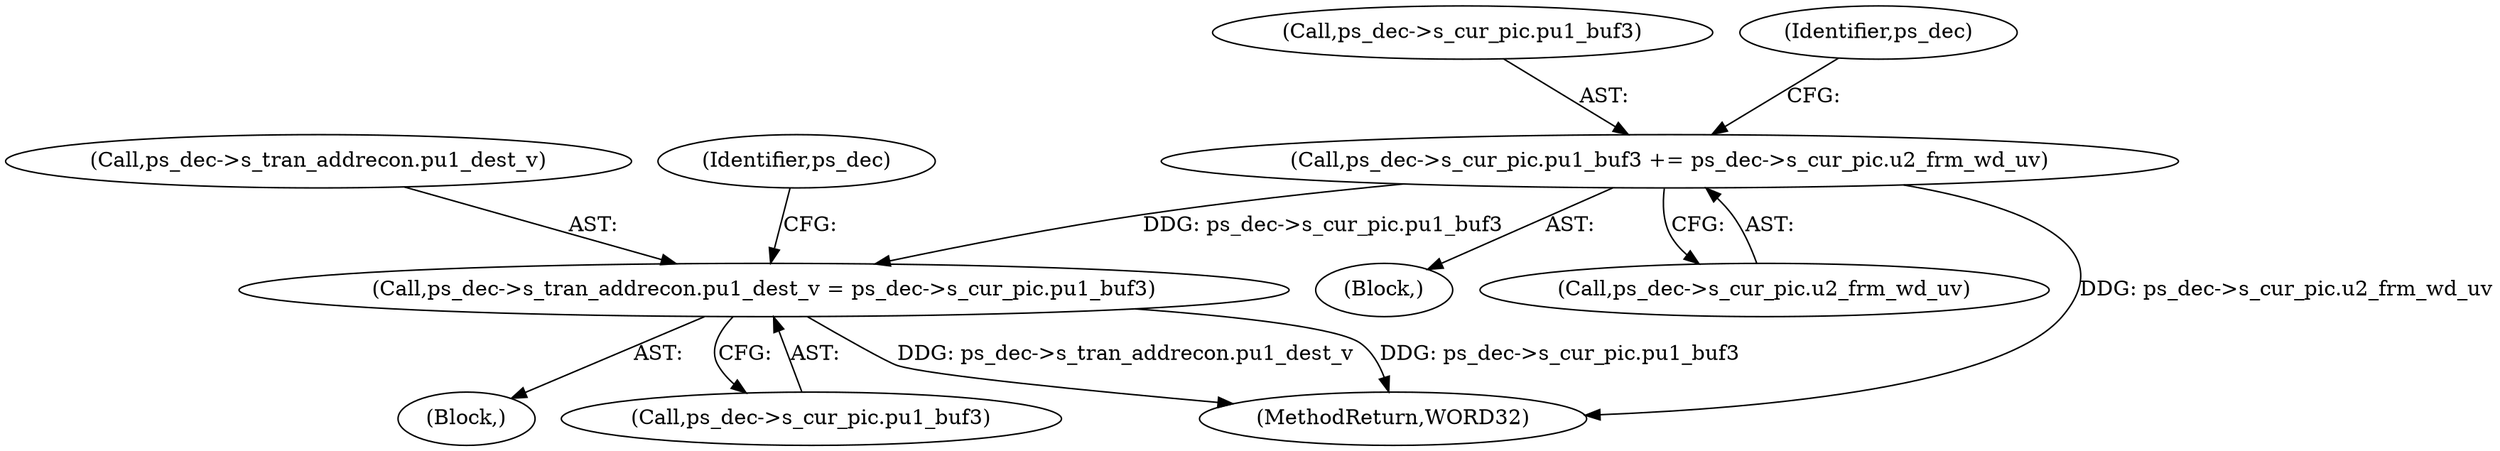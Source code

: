 digraph "0_Android_e629194c62a9a129ce378e08cb1059a8a53f1795_2@pointer" {
"1001232" [label="(Call,ps_dec->s_cur_pic.pu1_buf3 += ps_dec->s_cur_pic.u2_frm_wd_uv)"];
"1001716" [label="(Call,ps_dec->s_tran_addrecon.pu1_dest_v = ps_dec->s_cur_pic.pu1_buf3)"];
"1002052" [label="(MethodReturn,WORD32)"];
"1001717" [label="(Call,ps_dec->s_tran_addrecon.pu1_dest_v)"];
"1001232" [label="(Call,ps_dec->s_cur_pic.pu1_buf3 += ps_dec->s_cur_pic.u2_frm_wd_uv)"];
"1001635" [label="(Block,)"];
"1001206" [label="(Block,)"];
"1001238" [label="(Call,ps_dec->s_cur_pic.u2_frm_wd_uv)"];
"1001233" [label="(Call,ps_dec->s_cur_pic.pu1_buf3)"];
"1001716" [label="(Call,ps_dec->s_tran_addrecon.pu1_dest_v = ps_dec->s_cur_pic.pu1_buf3)"];
"1001722" [label="(Call,ps_dec->s_cur_pic.pu1_buf3)"];
"1001730" [label="(Identifier,ps_dec)"];
"1001246" [label="(Identifier,ps_dec)"];
"1001232" -> "1001206"  [label="AST: "];
"1001232" -> "1001238"  [label="CFG: "];
"1001233" -> "1001232"  [label="AST: "];
"1001238" -> "1001232"  [label="AST: "];
"1001246" -> "1001232"  [label="CFG: "];
"1001232" -> "1002052"  [label="DDG: ps_dec->s_cur_pic.u2_frm_wd_uv"];
"1001232" -> "1001716"  [label="DDG: ps_dec->s_cur_pic.pu1_buf3"];
"1001716" -> "1001635"  [label="AST: "];
"1001716" -> "1001722"  [label="CFG: "];
"1001717" -> "1001716"  [label="AST: "];
"1001722" -> "1001716"  [label="AST: "];
"1001730" -> "1001716"  [label="CFG: "];
"1001716" -> "1002052"  [label="DDG: ps_dec->s_cur_pic.pu1_buf3"];
"1001716" -> "1002052"  [label="DDG: ps_dec->s_tran_addrecon.pu1_dest_v"];
}
